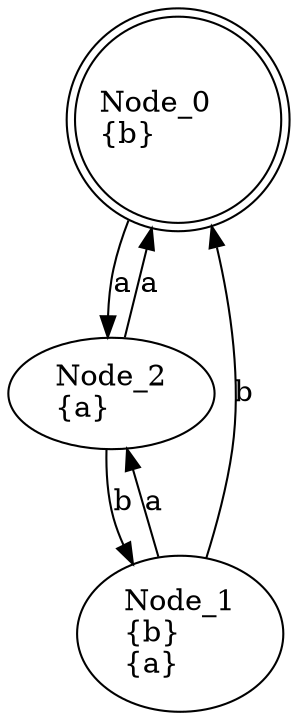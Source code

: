 digraph {

Node_0[shape=doublecircle,label="Node_0\l{b}\l"];
Node_0 -> Node_2[label="a"];
Node_2[label="Node_2\l{a}\l"];
Node_2 -> Node_0[label="a"];
Node_2 -> Node_1[label="b"];
Node_1[label="Node_1\l{b}\l{a}\l"];
Node_1 -> Node_2[label="a"];
Node_1 -> Node_0[label="b"];

}

